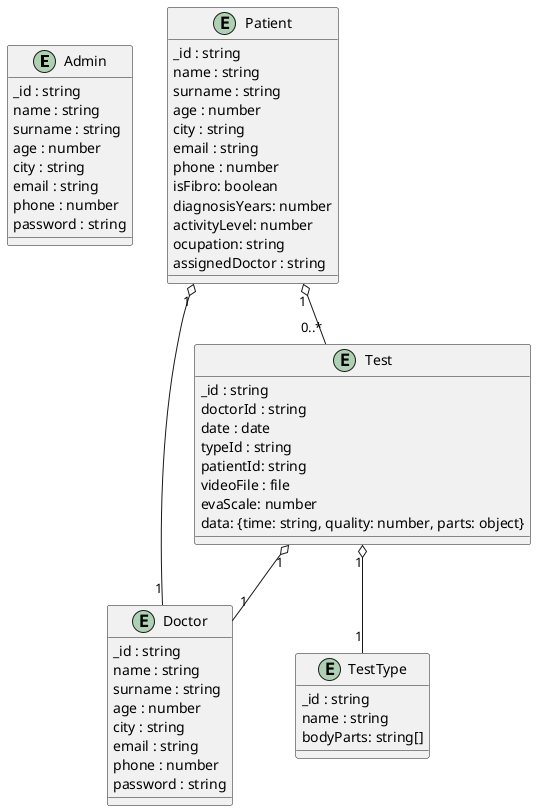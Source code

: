 @startuml

entity Admin{
_id : string
name : string
surname : string
age : number
city : string 
email : string
phone : number
password : string
}

entity Doctor{
_id : string
name : string
surname : string
age : number
city : string 
email : string
phone : number
password : string
}

entity Patient{
_id : string
name : string
surname : string
age : number
city : string 
email : string
phone : number
isFibro: boolean
diagnosisYears: number
activityLevel: number
ocupation: string
assignedDoctor : string
}

entity Test {
_id : string
doctorId : string
date : date
typeId : string
patientId: string
videoFile : file
evaScale: number
data: {time: string, quality: number, parts: object}
}

entity TestType {
_id : string
name : string
bodyParts: string[]
}


Patient "1" o-- "1" Doctor
Patient "1" o-- "0..*" Test
Test "1" o-- "1" Doctor
Test "1" o-- "1" TestType

@enduml